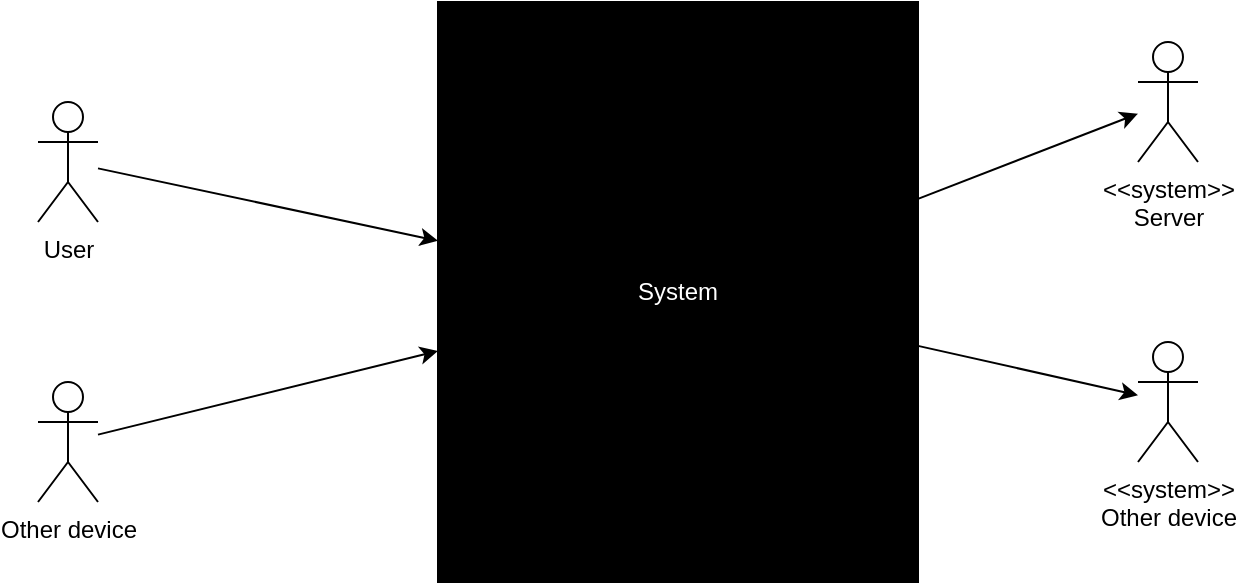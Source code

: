 <mxfile pages="6">
    <diagram id="AL1-h4hdgsFVayH6yon7" name="Context">
        <mxGraphModel dx="1118" dy="500" grid="1" gridSize="10" guides="1" tooltips="1" connect="1" arrows="1" fold="1" page="1" pageScale="1" pageWidth="827" pageHeight="1169" math="0" shadow="0">
            <root>
                <mxCell id="6J5pDW46mqxVxYY52g6P-0"/>
                <mxCell id="6J5pDW46mqxVxYY52g6P-1" parent="6J5pDW46mqxVxYY52g6P-0"/>
                <mxCell id="c7GYSwN-kZRENEB_QYca-8" style="edgeStyle=none;rounded=0;orthogonalLoop=1;jettySize=auto;html=1;" parent="6J5pDW46mqxVxYY52g6P-1" source="6J5pDW46mqxVxYY52g6P-2" target="c7GYSwN-kZRENEB_QYca-3" edge="1">
                    <mxGeometry relative="1" as="geometry">
                        <mxPoint x="570" y="284" as="targetPoint"/>
                    </mxGeometry>
                </mxCell>
                <mxCell id="c7GYSwN-kZRENEB_QYca-9" style="edgeStyle=none;rounded=0;orthogonalLoop=1;jettySize=auto;html=1;" parent="6J5pDW46mqxVxYY52g6P-1" source="6J5pDW46mqxVxYY52g6P-2" target="c7GYSwN-kZRENEB_QYca-4" edge="1">
                    <mxGeometry relative="1" as="geometry"/>
                </mxCell>
                <mxCell id="6J5pDW46mqxVxYY52g6P-2" value="System" style="rounded=0;whiteSpace=wrap;html=1;fillColor=#000000;fontColor=#FFFFFF;" parent="6J5pDW46mqxVxYY52g6P-1" vertex="1">
                    <mxGeometry x="280" y="240" width="240" height="290" as="geometry"/>
                </mxCell>
                <mxCell id="c7GYSwN-kZRENEB_QYca-2" style="rounded=0;orthogonalLoop=1;jettySize=auto;html=1;" parent="6J5pDW46mqxVxYY52g6P-1" source="c7GYSwN-kZRENEB_QYca-0" target="6J5pDW46mqxVxYY52g6P-2" edge="1">
                    <mxGeometry relative="1" as="geometry"/>
                </mxCell>
                <mxCell id="c7GYSwN-kZRENEB_QYca-0" value="User" style="shape=umlActor;verticalLabelPosition=bottom;verticalAlign=top;html=1;" parent="6J5pDW46mqxVxYY52g6P-1" vertex="1">
                    <mxGeometry x="80" y="290" width="30" height="60" as="geometry"/>
                </mxCell>
                <mxCell id="c7GYSwN-kZRENEB_QYca-3" value="&amp;lt;&amp;lt;system&amp;gt;&amp;gt;&lt;br&gt;Server" style="shape=umlActor;verticalLabelPosition=bottom;verticalAlign=top;html=1;" parent="6J5pDW46mqxVxYY52g6P-1" vertex="1">
                    <mxGeometry x="630" y="260" width="30" height="60" as="geometry"/>
                </mxCell>
                <mxCell id="c7GYSwN-kZRENEB_QYca-4" value="&amp;lt;&amp;lt;system&amp;gt;&amp;gt;&lt;br&gt;Other device" style="shape=umlActor;verticalLabelPosition=bottom;verticalAlign=top;html=1;" parent="6J5pDW46mqxVxYY52g6P-1" vertex="1">
                    <mxGeometry x="630" y="410" width="30" height="60" as="geometry"/>
                </mxCell>
                <mxCell id="1" style="rounded=0;orthogonalLoop=1;jettySize=auto;html=1;" parent="6J5pDW46mqxVxYY52g6P-1" source="0" target="6J5pDW46mqxVxYY52g6P-2" edge="1">
                    <mxGeometry relative="1" as="geometry"/>
                </mxCell>
                <mxCell id="0" value="Other device" style="shape=umlActor;verticalLabelPosition=bottom;verticalAlign=top;html=1;" parent="6J5pDW46mqxVxYY52g6P-1" vertex="1">
                    <mxGeometry x="80" y="430" width="30" height="60" as="geometry"/>
                </mxCell>
            </root>
        </mxGraphModel>
    </diagram>
    <diagram name="Packages" id="6YXZeDPopdq_xGOGrKjl">
        <mxGraphModel dx="1118" dy="500" grid="1" gridSize="10" guides="1" tooltips="1" connect="1" arrows="1" fold="1" page="1" pageScale="1" pageWidth="827" pageHeight="1169" math="0" shadow="0">
            <root>
                <mxCell id="E9opURsQbrk2UNjL43F2-0"/>
                <mxCell id="E9opURsQbrk2UNjL43F2-1" parent="E9opURsQbrk2UNjL43F2-0"/>
                <mxCell id="E9opURsQbrk2UNjL43F2-4" value="" style="rounded=0;whiteSpace=wrap;html=1;fillColor=#1ba1e2;strokeColor=#006EAF;fontColor=#ffffff;" parent="E9opURsQbrk2UNjL43F2-1" vertex="1">
                    <mxGeometry x="180" y="80" width="480" height="600" as="geometry"/>
                </mxCell>
                <mxCell id="ieh_KQmJ2IlaJlv2neAa-2" style="edgeStyle=none;rounded=0;orthogonalLoop=1;jettySize=auto;html=1;" parent="E9opURsQbrk2UNjL43F2-1" source="E9opURsQbrk2UNjL43F2-6" target="orLF9Xl-NUG6MuRQOzJv-10" edge="1">
                    <mxGeometry relative="1" as="geometry"/>
                </mxCell>
                <mxCell id="E9opURsQbrk2UNjL43F2-6" value="User" style="shape=umlActor;verticalLabelPosition=bottom;verticalAlign=top;html=1;" parent="E9opURsQbrk2UNjL43F2-1" vertex="1">
                    <mxGeometry x="80" y="220" width="30" height="60" as="geometry"/>
                </mxCell>
                <mxCell id="E9opURsQbrk2UNjL43F2-7" value="&amp;lt;&amp;lt;system&amp;gt;&amp;gt;&lt;br&gt;Server" style="shape=umlActor;verticalLabelPosition=bottom;verticalAlign=top;html=1;" parent="E9opURsQbrk2UNjL43F2-1" vertex="1">
                    <mxGeometry x="720" y="270" width="30" height="60" as="geometry"/>
                </mxCell>
                <mxCell id="E9opURsQbrk2UNjL43F2-8" value="&amp;lt;&amp;lt;system&amp;gt;&amp;gt;&lt;br&gt;Other device" style="shape=umlActor;verticalLabelPosition=bottom;verticalAlign=top;html=1;" parent="E9opURsQbrk2UNjL43F2-1" vertex="1">
                    <mxGeometry x="720" y="410" width="30" height="60" as="geometry"/>
                </mxCell>
                <mxCell id="orLF9Xl-NUG6MuRQOzJv-9" style="edgeStyle=none;rounded=0;orthogonalLoop=1;jettySize=auto;html=1;fontColor=#000000;" parent="E9opURsQbrk2UNjL43F2-1" source="orLF9Xl-NUG6MuRQOzJv-10" target="orLF9Xl-NUG6MuRQOzJv-8" edge="1">
                    <mxGeometry relative="1" as="geometry"/>
                </mxCell>
                <mxCell id="E9opURsQbrk2UNjL43F2-9" value="User" style="shape=folder;fontStyle=1;spacingTop=10;tabWidth=40;tabHeight=14;tabPosition=left;html=1;fillColor=#fff2cc;strokeColor=#d6b656;fontColor=#000000;" parent="E9opURsQbrk2UNjL43F2-1" vertex="1">
                    <mxGeometry x="414" y="90" width="160" height="100" as="geometry"/>
                </mxCell>
                <mxCell id="orLF9Xl-NUG6MuRQOzJv-3" style="edgeStyle=none;rounded=0;orthogonalLoop=1;jettySize=auto;html=1;" parent="E9opURsQbrk2UNjL43F2-1" source="orLF9Xl-NUG6MuRQOzJv-1" target="E9opURsQbrk2UNjL43F2-8" edge="1">
                    <mxGeometry relative="1" as="geometry"/>
                </mxCell>
                <mxCell id="orLF9Xl-NUG6MuRQOzJv-4" style="edgeStyle=none;rounded=0;orthogonalLoop=1;jettySize=auto;html=1;" parent="E9opURsQbrk2UNjL43F2-1" source="orLF9Xl-NUG6MuRQOzJv-1" target="E9opURsQbrk2UNjL43F2-7" edge="1">
                    <mxGeometry relative="1" as="geometry"/>
                </mxCell>
                <mxCell id="orLF9Xl-NUG6MuRQOzJv-1" value="Network" style="shape=folder;fontStyle=1;spacingTop=10;tabWidth=40;tabHeight=14;tabPosition=left;html=1;fillColor=#fff2cc;strokeColor=#d6b656;fontColor=#000000;" parent="E9opURsQbrk2UNjL43F2-1" vertex="1">
                    <mxGeometry x="470" y="550" width="160" height="100" as="geometry"/>
                </mxCell>
                <mxCell id="orLF9Xl-NUG6MuRQOzJv-8" value="Storage" style="shape=folder;fontStyle=1;spacingTop=10;tabWidth=40;tabHeight=14;tabPosition=left;html=1;fillColor=#fff2cc;strokeColor=#d6b656;fontColor=#000000;" parent="E9opURsQbrk2UNjL43F2-1" vertex="1">
                    <mxGeometry x="240" y="390" width="160" height="100" as="geometry"/>
                </mxCell>
                <mxCell id="orLF9Xl-NUG6MuRQOzJv-12" style="edgeStyle=none;rounded=0;orthogonalLoop=1;jettySize=auto;html=1;fontColor=#000000;" parent="E9opURsQbrk2UNjL43F2-1" source="orLF9Xl-NUG6MuRQOzJv-10" target="orLF9Xl-NUG6MuRQOzJv-1" edge="1">
                    <mxGeometry relative="1" as="geometry"/>
                </mxCell>
                <mxCell id="NFGGgiiDEFDhvAsDzNnc-0" style="edgeStyle=none;rounded=0;orthogonalLoop=1;jettySize=auto;html=1;" parent="E9opURsQbrk2UNjL43F2-1" source="orLF9Xl-NUG6MuRQOzJv-10" target="E9opURsQbrk2UNjL43F2-9" edge="1">
                    <mxGeometry relative="1" as="geometry"/>
                </mxCell>
                <mxCell id="orLF9Xl-NUG6MuRQOzJv-10" value="Softwares" style="shape=folder;fontStyle=1;spacingTop=10;tabWidth=40;tabHeight=14;tabPosition=left;html=1;fillColor=#fff2cc;strokeColor=#d6b656;fontColor=#000000;" parent="E9opURsQbrk2UNjL43F2-1" vertex="1">
                    <mxGeometry x="360" y="240" width="160" height="100" as="geometry"/>
                </mxCell>
                <mxCell id="ieh_KQmJ2IlaJlv2neAa-1" style="edgeStyle=none;rounded=0;orthogonalLoop=1;jettySize=auto;html=1;" parent="E9opURsQbrk2UNjL43F2-1" source="ieh_KQmJ2IlaJlv2neAa-0" target="orLF9Xl-NUG6MuRQOzJv-1" edge="1">
                    <mxGeometry relative="1" as="geometry"/>
                </mxCell>
                <mxCell id="ieh_KQmJ2IlaJlv2neAa-0" value="Other device" style="shape=umlActor;verticalLabelPosition=bottom;verticalAlign=top;html=1;" parent="E9opURsQbrk2UNjL43F2-1" vertex="1">
                    <mxGeometry x="80" y="470" width="30" height="60" as="geometry"/>
                </mxCell>
            </root>
        </mxGraphModel>
    </diagram>
    <diagram id="EUu4eYL3l1IfZTlGBHor" name="Modules">
        <mxGraphModel dx="291" dy="500" grid="1" gridSize="10" guides="1" tooltips="1" connect="1" arrows="1" fold="1" page="1" pageScale="1" pageWidth="827" pageHeight="1169" math="0" shadow="0">
            <root>
                <mxCell id="vqqRGKwYqVdH63qYSw4o-0"/>
                <mxCell id="vqqRGKwYqVdH63qYSw4o-1" parent="vqqRGKwYqVdH63qYSw4o-0"/>
                <mxCell id="CaV3YavCp_TetnaKaFxR-5" style="edgeStyle=none;rounded=0;orthogonalLoop=1;jettySize=auto;html=1;fontColor=#000000;" parent="vqqRGKwYqVdH63qYSw4o-1" source="CaV3YavCp_TetnaKaFxR-0" target="CaV3YavCp_TetnaKaFxR-1" edge="1">
                    <mxGeometry relative="1" as="geometry"/>
                </mxCell>
                <mxCell id="CaV3YavCp_TetnaKaFxR-6" style="edgeStyle=none;rounded=0;orthogonalLoop=1;jettySize=auto;html=1;fontColor=#000000;" parent="vqqRGKwYqVdH63qYSw4o-1" source="CaV3YavCp_TetnaKaFxR-0" target="CaV3YavCp_TetnaKaFxR-3" edge="1">
                    <mxGeometry relative="1" as="geometry"/>
                </mxCell>
                <mxCell id="CaV3YavCp_TetnaKaFxR-7" style="edgeStyle=none;rounded=0;orthogonalLoop=1;jettySize=auto;html=1;fontColor=#000000;" parent="vqqRGKwYqVdH63qYSw4o-1" source="CaV3YavCp_TetnaKaFxR-0" target="CaV3YavCp_TetnaKaFxR-4" edge="1">
                    <mxGeometry relative="1" as="geometry"/>
                </mxCell>
                <mxCell id="CaV3YavCp_TetnaKaFxR-8" style="edgeStyle=none;rounded=0;orthogonalLoop=1;jettySize=auto;html=1;fontColor=#000000;" parent="vqqRGKwYqVdH63qYSw4o-1" source="CaV3YavCp_TetnaKaFxR-0" target="CaV3YavCp_TetnaKaFxR-2" edge="1">
                    <mxGeometry relative="1" as="geometry"/>
                </mxCell>
                <mxCell id="CaV3YavCp_TetnaKaFxR-15" style="edgeStyle=none;rounded=0;orthogonalLoop=1;jettySize=auto;html=1;fontColor=#000000;" parent="vqqRGKwYqVdH63qYSw4o-1" source="CaV3YavCp_TetnaKaFxR-0" target="CaV3YavCp_TetnaKaFxR-14" edge="1">
                    <mxGeometry relative="1" as="geometry"/>
                </mxCell>
                <mxCell id="CaV3YavCp_TetnaKaFxR-17" style="edgeStyle=none;rounded=0;orthogonalLoop=1;jettySize=auto;html=1;fontColor=#000000;" parent="vqqRGKwYqVdH63qYSw4o-1" source="CaV3YavCp_TetnaKaFxR-0" target="CaV3YavCp_TetnaKaFxR-16" edge="1">
                    <mxGeometry relative="1" as="geometry"/>
                </mxCell>
                <mxCell id="sfyOlKykUa1-1yyvqm2z-1" style="edgeStyle=none;rounded=0;orthogonalLoop=1;jettySize=auto;html=1;fontColor=#000000;" parent="vqqRGKwYqVdH63qYSw4o-1" source="CaV3YavCp_TetnaKaFxR-0" target="sfyOlKykUa1-1yyvqm2z-0" edge="1">
                    <mxGeometry relative="1" as="geometry"/>
                </mxCell>
                <mxCell id="CaV3YavCp_TetnaKaFxR-0" value="Program Manager" style="ellipse;whiteSpace=wrap;html=1;shadow=0;fillColor=#f8cecc;strokeColor=#b85450;fontColor=#000000;" parent="vqqRGKwYqVdH63qYSw4o-1" vertex="1">
                    <mxGeometry x="1171" y="280" width="140" height="70" as="geometry"/>
                </mxCell>
                <mxCell id="CaV3YavCp_TetnaKaFxR-1" value="User Manager" style="ellipse;whiteSpace=wrap;html=1;shadow=0;fillColor=#fff2cc;strokeColor=#d6b656;fontColor=#000000;" parent="vqqRGKwYqVdH63qYSw4o-1" vertex="1">
                    <mxGeometry x="890" y="370" width="140" height="70" as="geometry"/>
                </mxCell>
                <mxCell id="CaV3YavCp_TetnaKaFxR-11" style="edgeStyle=none;rounded=0;orthogonalLoop=1;jettySize=auto;html=1;fontColor=#000000;" parent="vqqRGKwYqVdH63qYSw4o-1" source="CaV3YavCp_TetnaKaFxR-2" target="CaV3YavCp_TetnaKaFxR-9" edge="1">
                    <mxGeometry relative="1" as="geometry"/>
                </mxCell>
                <mxCell id="CaV3YavCp_TetnaKaFxR-2" value="Network Manager" style="ellipse;whiteSpace=wrap;html=1;shadow=0;fillColor=#fff2cc;strokeColor=#d6b656;fontColor=#000000;" parent="vqqRGKwYqVdH63qYSw4o-1" vertex="1">
                    <mxGeometry x="1410" y="440" width="140" height="70" as="geometry"/>
                </mxCell>
                <mxCell id="CaV3YavCp_TetnaKaFxR-10" style="edgeStyle=none;rounded=0;orthogonalLoop=1;jettySize=auto;html=1;fontColor=#000000;" parent="vqqRGKwYqVdH63qYSw4o-1" source="CaV3YavCp_TetnaKaFxR-3" target="CaV3YavCp_TetnaKaFxR-9" edge="1">
                    <mxGeometry relative="1" as="geometry"/>
                </mxCell>
                <mxCell id="CaV3YavCp_TetnaKaFxR-13" style="edgeStyle=none;rounded=0;orthogonalLoop=1;jettySize=auto;html=1;fontColor=#000000;" parent="vqqRGKwYqVdH63qYSw4o-1" source="CaV3YavCp_TetnaKaFxR-3" target="CaV3YavCp_TetnaKaFxR-12" edge="1">
                    <mxGeometry relative="1" as="geometry"/>
                </mxCell>
                <mxCell id="CaV3YavCp_TetnaKaFxR-3" value="Controller" style="ellipse;whiteSpace=wrap;html=1;shadow=0;fillColor=#fff2cc;strokeColor=#d6b656;fontColor=#000000;" parent="vqqRGKwYqVdH63qYSw4o-1" vertex="1">
                    <mxGeometry x="1140" y="430" width="140" height="70" as="geometry"/>
                </mxCell>
                <mxCell id="CaV3YavCp_TetnaKaFxR-4" value="Data Manager" style="ellipse;whiteSpace=wrap;html=1;shadow=0;fillColor=#fff2cc;strokeColor=#d6b656;fontColor=#000000;" parent="vqqRGKwYqVdH63qYSw4o-1" vertex="1">
                    <mxGeometry x="1470" y="300" width="140" height="70" as="geometry"/>
                </mxCell>
                <mxCell id="CaV3YavCp_TetnaKaFxR-9" value="Drivers" style="ellipse;whiteSpace=wrap;html=1;shadow=0;fillColor=#d5e8d4;strokeColor=#82b366;fontColor=#000000;" parent="vqqRGKwYqVdH63qYSw4o-1" vertex="1">
                    <mxGeometry x="1280" y="530" width="140" height="70" as="geometry"/>
                </mxCell>
                <mxCell id="CaV3YavCp_TetnaKaFxR-12" value="GUI" style="ellipse;whiteSpace=wrap;html=1;shadow=0;fillColor=#d5e8d4;strokeColor=#82b366;fontColor=#000000;" parent="vqqRGKwYqVdH63qYSw4o-1" vertex="1">
                    <mxGeometry x="1070" y="584.5" width="140" height="70" as="geometry"/>
                </mxCell>
                <mxCell id="sfyOlKykUa1-1yyvqm2z-3" style="edgeStyle=none;rounded=0;orthogonalLoop=1;jettySize=auto;html=1;fontColor=#000000;" parent="vqqRGKwYqVdH63qYSw4o-1" source="CaV3YavCp_TetnaKaFxR-14" target="sfyOlKykUa1-1yyvqm2z-2" edge="1">
                    <mxGeometry relative="1" as="geometry"/>
                </mxCell>
                <mxCell id="CaV3YavCp_TetnaKaFxR-14" value="Linux" style="ellipse;whiteSpace=wrap;html=1;shadow=0;fillColor=#d5e8d4;strokeColor=#82b366;fontColor=#000000;" parent="vqqRGKwYqVdH63qYSw4o-1" vertex="1">
                    <mxGeometry x="1010" y="170" width="140" height="70" as="geometry"/>
                </mxCell>
                <mxCell id="CaV3YavCp_TetnaKaFxR-16" value="Web" style="ellipse;whiteSpace=wrap;html=1;shadow=0;fillColor=#d5e8d4;strokeColor=#82b366;fontColor=#000000;" parent="vqqRGKwYqVdH63qYSw4o-1" vertex="1">
                    <mxGeometry x="1190" y="140" width="140" height="70" as="geometry"/>
                </mxCell>
                <mxCell id="sfyOlKykUa1-1yyvqm2z-0" value="Android" style="ellipse;whiteSpace=wrap;html=1;shadow=0;fillColor=#d5e8d4;strokeColor=#82b366;fontColor=#000000;" parent="vqqRGKwYqVdH63qYSw4o-1" vertex="1">
                    <mxGeometry x="1360" y="170" width="140" height="70" as="geometry"/>
                </mxCell>
                <mxCell id="sfyOlKykUa1-1yyvqm2z-2" value="Wine" style="ellipse;whiteSpace=wrap;html=1;shadow=0;fillColor=#d5e8d4;strokeColor=#82b366;fontColor=#000000;" parent="vqqRGKwYqVdH63qYSw4o-1" vertex="1">
                    <mxGeometry x="970" y="40" width="140" height="70" as="geometry"/>
                </mxCell>
            </root>
        </mxGraphModel>
    </diagram>
    <diagram id="WF8cTKXz_o5KtCRZTKww" name="DataManager">
        <mxGraphModel dx="291" dy="500" grid="1" gridSize="10" guides="1" tooltips="1" connect="1" arrows="1" fold="1" page="1" pageScale="1" pageWidth="827" pageHeight="1169" math="0" shadow="0">
            <root>
                <mxCell id="Pk3Y0sDnsGEQqYOogz7k-0"/>
                <mxCell id="Pk3Y0sDnsGEQqYOogz7k-1" parent="Pk3Y0sDnsGEQqYOogz7k-0"/>
                <mxCell id="-yMDUEkYc6U7FfnnZ4ZD-0" value="DataManager" style="ellipse;whiteSpace=wrap;html=1;shadow=0;fillColor=#f8cecc;strokeColor=#b85450;fontColor=#000000;" parent="Pk3Y0sDnsGEQqYOogz7k-1" vertex="1">
                    <mxGeometry x="1171" y="40" width="140" height="70" as="geometry"/>
                </mxCell>
                <mxCell id="-yMDUEkYc6U7FfnnZ4ZD-2" style="rounded=0;orthogonalLoop=1;jettySize=auto;html=1;fontColor=#000000;" parent="Pk3Y0sDnsGEQqYOogz7k-1" source="-yMDUEkYc6U7FfnnZ4ZD-0" target="-yMDUEkYc6U7FfnnZ4ZD-12" edge="1">
                    <mxGeometry relative="1" as="geometry"/>
                </mxCell>
                <mxCell id="-yMDUEkYc6U7FfnnZ4ZD-3" value="Other Software" style="ellipse;whiteSpace=wrap;html=1;shadow=0;fillColor=#fff2cc;strokeColor=#d6b656;fontColor=#000000;" parent="Pk3Y0sDnsGEQqYOogz7k-1" vertex="1">
                    <mxGeometry x="1420" y="370" width="140" height="70" as="geometry"/>
                </mxCell>
                <mxCell id="-yMDUEkYc6U7FfnnZ4ZD-8" style="edgeStyle=none;rounded=0;html=1;startArrow=none;startFill=0;jettySize=auto;orthogonalLoop=1;fontColor=#000000;" parent="Pk3Y0sDnsGEQqYOogz7k-1" source="-yMDUEkYc6U7FfnnZ4ZD-0" target="-yMDUEkYc6U7FfnnZ4ZD-3" edge="1">
                    <mxGeometry relative="1" as="geometry">
                        <mxPoint x="1402.165" y="358.362" as="sourcePoint"/>
                    </mxGeometry>
                </mxCell>
                <mxCell id="-yMDUEkYc6U7FfnnZ4ZD-9" style="edgeStyle=none;rounded=0;html=1;startArrow=none;startFill=0;jettySize=auto;orthogonalLoop=1;fontColor=#000000;" parent="Pk3Y0sDnsGEQqYOogz7k-1" source="-yMDUEkYc6U7FfnnZ4ZD-0" target="-yMDUEkYc6U7FfnnZ4ZD-17" edge="1">
                    <mxGeometry relative="1" as="geometry"/>
                </mxCell>
                <mxCell id="-yMDUEkYc6U7FfnnZ4ZD-10" value="ODP" style="ellipse;whiteSpace=wrap;html=1;shadow=0;fillColor=#fff2cc;strokeColor=#d6b656;fontColor=#000000;" parent="Pk3Y0sDnsGEQqYOogz7k-1" vertex="1">
                    <mxGeometry x="890" y="290" width="140" height="70" as="geometry"/>
                </mxCell>
                <mxCell id="-yMDUEkYc6U7FfnnZ4ZD-12" value="HTML" style="ellipse;whiteSpace=wrap;html=1;shadow=0;fillColor=#fff2cc;strokeColor=#d6b656;fontColor=#000000;" parent="Pk3Y0sDnsGEQqYOogz7k-1" vertex="1">
                    <mxGeometry x="1000" y="390" width="140" height="70" as="geometry"/>
                </mxCell>
                <mxCell id="-yMDUEkYc6U7FfnnZ4ZD-13" style="edgeStyle=none;rounded=0;html=1;startArrow=none;startFill=0;jettySize=auto;orthogonalLoop=1;fontColor=#000000;" parent="Pk3Y0sDnsGEQqYOogz7k-1" source="-yMDUEkYc6U7FfnnZ4ZD-0" target="-yMDUEkYc6U7FfnnZ4ZD-10" edge="1">
                    <mxGeometry relative="1" as="geometry">
                        <mxPoint x="1226.0" y="459.073" as="sourcePoint"/>
                    </mxGeometry>
                </mxCell>
                <mxCell id="-yMDUEkYc6U7FfnnZ4ZD-17" value="Stored in Cache" style="ellipse;whiteSpace=wrap;html=1;shadow=0;fillColor=#d5e8d4;strokeColor=#82b366;fontColor=#000000;" parent="Pk3Y0sDnsGEQqYOogz7k-1" vertex="1">
                    <mxGeometry x="910" y="70" width="140" height="70" as="geometry"/>
                </mxCell>
                <mxCell id="-yMDUEkYc6U7FfnnZ4ZD-19" value="Encryption / Decryption" style="ellipse;whiteSpace=wrap;html=1;shadow=0;fillColor=#d5e8d4;strokeColor=#82b366;fontColor=#000000;" parent="Pk3Y0sDnsGEQqYOogz7k-1" vertex="1">
                    <mxGeometry x="1460" y="100" width="140" height="70" as="geometry"/>
                </mxCell>
                <mxCell id="-yMDUEkYc6U7FfnnZ4ZD-20" style="edgeStyle=none;rounded=0;html=1;startArrow=none;startFill=0;jettySize=auto;orthogonalLoop=1;fontColor=#000000;" parent="Pk3Y0sDnsGEQqYOogz7k-1" source="-yMDUEkYc6U7FfnnZ4ZD-0" target="-yMDUEkYc6U7FfnnZ4ZD-19" edge="1">
                    <mxGeometry relative="1" as="geometry"/>
                </mxCell>
                <mxCell id="-yMDUEkYc6U7FfnnZ4ZD-21" value="FTP" style="ellipse;whiteSpace=wrap;html=1;shadow=0;fillColor=#fff2cc;strokeColor=#d6b656;fontColor=#000000;" parent="Pk3Y0sDnsGEQqYOogz7k-1" vertex="1">
                    <mxGeometry x="1230" y="400" width="140" height="70" as="geometry"/>
                </mxCell>
                <mxCell id="-yMDUEkYc6U7FfnnZ4ZD-22" style="rounded=0;html=1;startArrow=none;startFill=0;jettySize=auto;orthogonalLoop=1;fontColor=#000000;" parent="Pk3Y0sDnsGEQqYOogz7k-1" source="-yMDUEkYc6U7FfnnZ4ZD-0" target="-yMDUEkYc6U7FfnnZ4ZD-21" edge="1">
                    <mxGeometry relative="1" as="geometry"/>
                </mxCell>
            </root>
        </mxGraphModel>
    </diagram>
    <diagram id="49TnV0c6ifiZeNyL8bGE" name="AppManager">
        <mxGraphModel dx="1118" dy="500" grid="1" gridSize="10" guides="1" tooltips="1" connect="1" arrows="1" fold="1" page="1" pageScale="1" pageWidth="827" pageHeight="1169" math="0" shadow="0">
            <root>
                <mxCell id="rX05nqekZC7pyH_LNASz-0"/>
                <mxCell id="rX05nqekZC7pyH_LNASz-1" parent="rX05nqekZC7pyH_LNASz-0"/>
                <mxCell id="_uSwUZgyzYdsKtZDyFy9-1" style="edgeStyle=none;rounded=0;orthogonalLoop=1;jettySize=auto;html=1;fontColor=#000000;" parent="rX05nqekZC7pyH_LNASz-1" source="a-PLmxCelXJSYvkqQ847-0" target="_uSwUZgyzYdsKtZDyFy9-0" edge="1">
                    <mxGeometry relative="1" as="geometry"/>
                </mxCell>
                <mxCell id="a-PLmxCelXJSYvkqQ847-0" value="AppManager" style="ellipse;whiteSpace=wrap;html=1;shadow=0;fillColor=#f8cecc;strokeColor=#b85450;fontColor=#000000;" parent="rX05nqekZC7pyH_LNASz-1" vertex="1">
                    <mxGeometry x="730" y="493.5" width="140" height="70" as="geometry"/>
                </mxCell>
                <mxCell id="a-PLmxCelXJSYvkqQ847-1" value="Data" style="ellipse;whiteSpace=wrap;html=1;fillColor=#dae8fc;strokeColor=#6c8ebf;fontColor=#000000;" parent="rX05nqekZC7pyH_LNASz-1" vertex="1">
                    <mxGeometry x="1050" y="395" width="170" height="70" as="geometry"/>
                </mxCell>
                <mxCell id="a-PLmxCelXJSYvkqQ847-2" value="Permissions&lt;br&gt;" style="ellipse;whiteSpace=wrap;html=1;fillColor=#dae8fc;strokeColor=#6c8ebf;fontColor=#000000;" parent="rX05nqekZC7pyH_LNASz-1" vertex="1">
                    <mxGeometry x="560" y="395" width="170" height="70" as="geometry"/>
                </mxCell>
                <mxCell id="a-PLmxCelXJSYvkqQ847-3" style="edgeStyle=none;rounded=0;html=1;startArrow=none;startFill=0;jettySize=auto;orthogonalLoop=1;strokeColor=#000000;fontColor=#000000;" parent="rX05nqekZC7pyH_LNASz-1" source="a-PLmxCelXJSYvkqQ847-0" target="a-PLmxCelXJSYvkqQ847-2" edge="1">
                    <mxGeometry relative="1" as="geometry"/>
                </mxCell>
                <mxCell id="a-PLmxCelXJSYvkqQ847-4" style="rounded=0;orthogonalLoop=1;jettySize=auto;html=1;fontColor=#000000;" parent="rX05nqekZC7pyH_LNASz-1" source="a-PLmxCelXJSYvkqQ847-5" target="a-PLmxCelXJSYvkqQ847-20" edge="1">
                    <mxGeometry relative="1" as="geometry"/>
                </mxCell>
                <mxCell id="ww1bza0KaRBGcjdTDMza-1" style="rounded=0;orthogonalLoop=1;jettySize=auto;html=1;fontColor=#000000;" parent="rX05nqekZC7pyH_LNASz-1" source="a-PLmxCelXJSYvkqQ847-5" target="ww1bza0KaRBGcjdTDMza-0" edge="1">
                    <mxGeometry relative="1" as="geometry"/>
                </mxCell>
                <mxCell id="a-PLmxCelXJSYvkqQ847-5" value="APIs" style="ellipse;whiteSpace=wrap;html=1;fillColor=#d5e8d4;strokeColor=#82b366;fontColor=#000000;" parent="rX05nqekZC7pyH_LNASz-1" vertex="1">
                    <mxGeometry x="920" y="500" width="170" height="70" as="geometry"/>
                </mxCell>
                <mxCell id="a-PLmxCelXJSYvkqQ847-6" style="edgeStyle=none;rounded=0;html=1;startArrow=none;startFill=0;jettySize=auto;orthogonalLoop=1;fontColor=#000000;" parent="rX05nqekZC7pyH_LNASz-1" source="a-PLmxCelXJSYvkqQ847-0" target="a-PLmxCelXJSYvkqQ847-5" edge="1">
                    <mxGeometry relative="1" as="geometry"/>
                </mxCell>
                <mxCell id="a-PLmxCelXJSYvkqQ847-7" style="edgeStyle=none;rounded=0;html=1;startArrow=none;startFill=0;jettySize=auto;orthogonalLoop=1;fontColor=#000000;" parent="rX05nqekZC7pyH_LNASz-1" source="a-PLmxCelXJSYvkqQ847-5" target="a-PLmxCelXJSYvkqQ847-1" edge="1">
                    <mxGeometry relative="1" as="geometry"/>
                </mxCell>
                <mxCell id="a-PLmxCelXJSYvkqQ847-8" value="GUI" style="ellipse;whiteSpace=wrap;html=1;fillColor=#dae8fc;strokeColor=#6c8ebf;fontColor=#000000;" parent="rX05nqekZC7pyH_LNASz-1" vertex="1">
                    <mxGeometry x="1170" y="493.5" width="170" height="70" as="geometry"/>
                </mxCell>
                <mxCell id="a-PLmxCelXJSYvkqQ847-9" style="edgeStyle=none;rounded=0;html=1;startArrow=none;startFill=0;jettySize=auto;orthogonalLoop=1;fontColor=#000000;" parent="rX05nqekZC7pyH_LNASz-1" source="a-PLmxCelXJSYvkqQ847-5" target="a-PLmxCelXJSYvkqQ847-8" edge="1">
                    <mxGeometry relative="1" as="geometry"/>
                </mxCell>
                <mxCell id="a-PLmxCelXJSYvkqQ847-10" value="Security Program" style="ellipse;whiteSpace=wrap;html=1;fillColor=#fff2cc;strokeColor=#d6b656;fontColor=#000000;" parent="rX05nqekZC7pyH_LNASz-1" vertex="1">
                    <mxGeometry x="510" y="260" width="170" height="70" as="geometry"/>
                </mxCell>
                <mxCell id="a-PLmxCelXJSYvkqQ847-11" style="edgeStyle=none;rounded=0;html=1;entryX=0.5;entryY=1;startArrow=none;startFill=0;jettySize=auto;orthogonalLoop=1;fontColor=#000000;" parent="rX05nqekZC7pyH_LNASz-1" source="a-PLmxCelXJSYvkqQ847-2" target="a-PLmxCelXJSYvkqQ847-10" edge="1">
                    <mxGeometry relative="1" as="geometry"/>
                </mxCell>
                <mxCell id="a-PLmxCelXJSYvkqQ847-12" value="Manual authorization&lt;br&gt;" style="ellipse;whiteSpace=wrap;html=1;fillColor=#fff2cc;strokeColor=#d6b656;fontColor=#000000;" parent="rX05nqekZC7pyH_LNASz-1" vertex="1">
                    <mxGeometry x="350" y="360" width="170" height="70" as="geometry"/>
                </mxCell>
                <mxCell id="a-PLmxCelXJSYvkqQ847-13" style="edgeStyle=none;rounded=0;html=1;startArrow=none;startFill=0;jettySize=auto;orthogonalLoop=1;fontColor=#000000;" parent="rX05nqekZC7pyH_LNASz-1" source="a-PLmxCelXJSYvkqQ847-2" target="a-PLmxCelXJSYvkqQ847-12" edge="1">
                    <mxGeometry relative="1" as="geometry">
                        <mxPoint x="490" y="375" as="targetPoint"/>
                    </mxGeometry>
                </mxCell>
                <mxCell id="M_4PsnaeYrnJNj6k9m1H-3" style="edgeStyle=none;rounded=0;orthogonalLoop=1;jettySize=auto;html=1;" parent="rX05nqekZC7pyH_LNASz-1" source="a-PLmxCelXJSYvkqQ847-14" target="M_4PsnaeYrnJNj6k9m1H-2" edge="1">
                    <mxGeometry relative="1" as="geometry"/>
                </mxCell>
                <mxCell id="M_4PsnaeYrnJNj6k9m1H-5" style="edgeStyle=none;rounded=0;orthogonalLoop=1;jettySize=auto;html=1;" parent="rX05nqekZC7pyH_LNASz-1" source="a-PLmxCelXJSYvkqQ847-14" target="M_4PsnaeYrnJNj6k9m1H-4" edge="1">
                    <mxGeometry relative="1" as="geometry"/>
                </mxCell>
                <mxCell id="a-PLmxCelXJSYvkqQ847-14" value="Program types" style="ellipse;whiteSpace=wrap;html=1;fillColor=#dae8fc;strokeColor=#6c8ebf;fontColor=#000000;" parent="rX05nqekZC7pyH_LNASz-1" vertex="1">
                    <mxGeometry x="520" y="530" width="170" height="70" as="geometry"/>
                </mxCell>
                <mxCell id="a-PLmxCelXJSYvkqQ847-15" style="rounded=0;html=1;startArrow=none;startFill=0;jettySize=auto;orthogonalLoop=1;strokeColor=#000000;fontColor=#000000;" parent="rX05nqekZC7pyH_LNASz-1" source="a-PLmxCelXJSYvkqQ847-0" target="a-PLmxCelXJSYvkqQ847-14" edge="1">
                    <mxGeometry relative="1" as="geometry"/>
                </mxCell>
                <mxCell id="B5IrCnFHRbCQaCrZ68_w-3" style="edgeStyle=none;rounded=0;orthogonalLoop=1;jettySize=auto;html=1;fontColor=#000000;" parent="rX05nqekZC7pyH_LNASz-1" source="a-PLmxCelXJSYvkqQ847-16" target="B5IrCnFHRbCQaCrZ68_w-2" edge="1">
                    <mxGeometry relative="1" as="geometry"/>
                </mxCell>
                <mxCell id="B5IrCnFHRbCQaCrZ68_w-5" style="edgeStyle=none;rounded=0;orthogonalLoop=1;jettySize=auto;html=1;fontColor=#000000;" parent="rX05nqekZC7pyH_LNASz-1" source="a-PLmxCelXJSYvkqQ847-16" target="B5IrCnFHRbCQaCrZ68_w-4" edge="1">
                    <mxGeometry relative="1" as="geometry"/>
                </mxCell>
                <mxCell id="a-PLmxCelXJSYvkqQ847-16" value="Delivre Program" style="ellipse;whiteSpace=wrap;html=1;fillColor=#fff2cc;strokeColor=#d6b656;fontColor=#000000;" parent="rX05nqekZC7pyH_LNASz-1" vertex="1">
                    <mxGeometry x="590" y="680" width="170" height="70" as="geometry"/>
                </mxCell>
                <mxCell id="a-PLmxCelXJSYvkqQ847-17" style="edgeStyle=none;rounded=0;html=1;startArrow=none;startFill=0;jettySize=auto;orthogonalLoop=1;fontColor=#000000;" parent="rX05nqekZC7pyH_LNASz-1" source="a-PLmxCelXJSYvkqQ847-14" target="a-PLmxCelXJSYvkqQ847-28" edge="1">
                    <mxGeometry relative="1" as="geometry">
                        <mxPoint x="467.599" y="607.26" as="targetPoint"/>
                    </mxGeometry>
                </mxCell>
                <mxCell id="a-PLmxCelXJSYvkqQ847-18" style="edgeStyle=none;rounded=0;html=1;startArrow=none;startFill=0;jettySize=auto;orthogonalLoop=1;fontColor=#000000;" parent="rX05nqekZC7pyH_LNASz-1" source="a-PLmxCelXJSYvkqQ847-14" target="a-PLmxCelXJSYvkqQ847-16" edge="1">
                    <mxGeometry relative="1" as="geometry">
                        <mxPoint x="875" y="860" as="targetPoint"/>
                    </mxGeometry>
                </mxCell>
                <mxCell id="a-PLmxCelXJSYvkqQ847-19" style="edgeStyle=none;rounded=0;orthogonalLoop=1;jettySize=auto;html=1;fontColor=#000000;" parent="rX05nqekZC7pyH_LNASz-1" source="a-PLmxCelXJSYvkqQ847-20" target="a-PLmxCelXJSYvkqQ847-27" edge="1">
                    <mxGeometry relative="1" as="geometry"/>
                </mxCell>
                <mxCell id="a-PLmxCelXJSYvkqQ847-20" value="Request" style="ellipse;whiteSpace=wrap;html=1;fillColor=#dae8fc;strokeColor=#6c8ebf;fontColor=#000000;" parent="rX05nqekZC7pyH_LNASz-1" vertex="1">
                    <mxGeometry x="990" y="620" width="170" height="70" as="geometry"/>
                </mxCell>
                <mxCell id="a-PLmxCelXJSYvkqQ847-23" value="Auto finder&lt;br&gt;" style="ellipse;whiteSpace=wrap;html=1;fillColor=#fff2cc;strokeColor=#d6b656;fontColor=#000000;" parent="rX05nqekZC7pyH_LNASz-1" vertex="1">
                    <mxGeometry x="1210" y="610" width="170" height="70" as="geometry"/>
                </mxCell>
                <mxCell id="a-PLmxCelXJSYvkqQ847-24" style="edgeStyle=none;rounded=0;html=1;startArrow=none;startFill=0;jettySize=auto;orthogonalLoop=1;fontColor=#000000;" parent="rX05nqekZC7pyH_LNASz-1" source="a-PLmxCelXJSYvkqQ847-20" target="a-PLmxCelXJSYvkqQ847-23" edge="1">
                    <mxGeometry relative="1" as="geometry">
                        <mxPoint x="470" y="595" as="targetPoint"/>
                    </mxGeometry>
                </mxCell>
                <mxCell id="a-PLmxCelXJSYvkqQ847-25" value="Request to a program" style="ellipse;whiteSpace=wrap;html=1;fillColor=#fff2cc;strokeColor=#d6b656;fontColor=#000000;" parent="rX05nqekZC7pyH_LNASz-1" vertex="1">
                    <mxGeometry x="990" y="760" width="170" height="70" as="geometry"/>
                </mxCell>
                <mxCell id="a-PLmxCelXJSYvkqQ847-26" style="edgeStyle=none;rounded=0;html=1;startArrow=none;startFill=0;jettySize=auto;orthogonalLoop=1;fontColor=#000000;" parent="rX05nqekZC7pyH_LNASz-1" source="a-PLmxCelXJSYvkqQ847-20" target="a-PLmxCelXJSYvkqQ847-25" edge="1">
                    <mxGeometry relative="1" as="geometry">
                        <mxPoint x="505.104" y="725.251" as="targetPoint"/>
                    </mxGeometry>
                </mxCell>
                <mxCell id="a-PLmxCelXJSYvkqQ847-27" value="Request to a server" style="ellipse;whiteSpace=wrap;html=1;fillColor=#fff2cc;strokeColor=#d6b656;fontColor=#000000;" parent="rX05nqekZC7pyH_LNASz-1" vertex="1">
                    <mxGeometry x="1180" y="710" width="170" height="70" as="geometry"/>
                </mxCell>
                <mxCell id="M_4PsnaeYrnJNj6k9m1H-1" style="edgeStyle=none;rounded=0;orthogonalLoop=1;jettySize=auto;html=1;" parent="rX05nqekZC7pyH_LNASz-1" source="a-PLmxCelXJSYvkqQ847-28" target="M_4PsnaeYrnJNj6k9m1H-0" edge="1">
                    <mxGeometry relative="1" as="geometry"/>
                </mxCell>
                <mxCell id="a-PLmxCelXJSYvkqQ847-28" value="Linux" style="ellipse;whiteSpace=wrap;html=1;fillColor=#fff2cc;strokeColor=#d6b656;fontColor=#000000;" parent="rX05nqekZC7pyH_LNASz-1" vertex="1">
                    <mxGeometry x="390" y="690" width="170" height="70" as="geometry"/>
                </mxCell>
                <mxCell id="B5IrCnFHRbCQaCrZ68_w-2" value="Compiled" style="ellipse;whiteSpace=wrap;html=1;fillColor=#fff2cc;strokeColor=#d6b656;fontColor=#000000;" parent="rX05nqekZC7pyH_LNASz-1" vertex="1">
                    <mxGeometry x="470" y="850" width="170" height="70" as="geometry"/>
                </mxCell>
                <mxCell id="B5IrCnFHRbCQaCrZ68_w-4" value="Source" style="ellipse;whiteSpace=wrap;html=1;fillColor=#fff2cc;strokeColor=#d6b656;fontColor=#000000;" parent="rX05nqekZC7pyH_LNASz-1" vertex="1">
                    <mxGeometry x="657" y="850" width="170" height="70" as="geometry"/>
                </mxCell>
                <mxCell id="ww1bza0KaRBGcjdTDMza-0" value="Event" style="ellipse;whiteSpace=wrap;html=1;fillColor=#dae8fc;strokeColor=#6c8ebf;fontColor=#000000;" parent="rX05nqekZC7pyH_LNASz-1" vertex="1">
                    <mxGeometry x="840" y="390" width="170" height="70" as="geometry"/>
                </mxCell>
                <mxCell id="_uSwUZgyzYdsKtZDyFy9-0" value="Response" style="ellipse;whiteSpace=wrap;html=1;fillColor=#dae8fc;strokeColor=#6c8ebf;fontColor=#000000;" parent="rX05nqekZC7pyH_LNASz-1" vertex="1">
                    <mxGeometry x="780" y="620" width="170" height="70" as="geometry"/>
                </mxCell>
                <mxCell id="M_4PsnaeYrnJNj6k9m1H-0" value="Wine" style="ellipse;whiteSpace=wrap;html=1;fillColor=#fff2cc;strokeColor=#d6b656;fontColor=#000000;" parent="rX05nqekZC7pyH_LNASz-1" vertex="1">
                    <mxGeometry x="280" y="820" width="170" height="70" as="geometry"/>
                </mxCell>
                <mxCell id="M_4PsnaeYrnJNj6k9m1H-2" value="Android" style="ellipse;whiteSpace=wrap;html=1;fillColor=#fff2cc;strokeColor=#d6b656;fontColor=#000000;" parent="rX05nqekZC7pyH_LNASz-1" vertex="1">
                    <mxGeometry x="300" y="600" width="170" height="70" as="geometry"/>
                </mxCell>
                <mxCell id="M_4PsnaeYrnJNj6k9m1H-4" value="Web" style="ellipse;whiteSpace=wrap;html=1;fillColor=#fff2cc;strokeColor=#d6b656;fontColor=#000000;" parent="rX05nqekZC7pyH_LNASz-1" vertex="1">
                    <mxGeometry x="280" y="493.5" width="170" height="70" as="geometry"/>
                </mxCell>
            </root>
        </mxGraphModel>
    </diagram>
    <diagram id="veBEU8i3NO6MpNnZHCR-" name="EncryptionModule">
        <mxGraphModel dx="1118" dy="500" grid="1" gridSize="10" guides="1" tooltips="1" connect="1" arrows="1" fold="1" page="1" pageScale="1" pageWidth="827" pageHeight="1169" math="0" shadow="0">
            <root>
                <mxCell id="DFyGhb6JVYN7RhWKaapj-0"/>
                <mxCell id="DFyGhb6JVYN7RhWKaapj-1" parent="DFyGhb6JVYN7RhWKaapj-0"/>
                <mxCell id="M4--a1Le92PXE-c29II8-0" style="edgeStyle=none;rounded=0;orthogonalLoop=1;jettySize=auto;html=1;fontColor=#000000;" parent="DFyGhb6JVYN7RhWKaapj-1" source="DFyGhb6JVYN7RhWKaapj-2" target="DFyGhb6JVYN7RhWKaapj-13" edge="1">
                    <mxGeometry relative="1" as="geometry"/>
                </mxCell>
                <mxCell id="DFyGhb6JVYN7RhWKaapj-2" value="KeysBox" style="ellipse;whiteSpace=wrap;html=1;shadow=0;fillColor=#f8cecc;strokeColor=#b85450;fontColor=#000000;" parent="DFyGhb6JVYN7RhWKaapj-1" vertex="1">
                    <mxGeometry x="510" y="260" width="140" height="70" as="geometry"/>
                </mxCell>
                <mxCell id="BXCcWnmFFv5htV1o1z1x-0" style="rounded=0;orthogonalLoop=1;jettySize=auto;html=1;fontColor=#000000;" parent="DFyGhb6JVYN7RhWKaapj-1" source="DFyGhb6JVYN7RhWKaapj-5" target="DFyGhb6JVYN7RhWKaapj-2" edge="1">
                    <mxGeometry relative="1" as="geometry"/>
                </mxCell>
                <mxCell id="DFyGhb6JVYN7RhWKaapj-5" value="Encrypted by user's password" style="ellipse;whiteSpace=wrap;html=1;shadow=0;fillColor=#d5e8d4;strokeColor=#82b366;fontColor=#000000;" parent="DFyGhb6JVYN7RhWKaapj-1" vertex="1">
                    <mxGeometry x="570" y="80" width="140" height="70" as="geometry"/>
                </mxCell>
                <mxCell id="DFyGhb6JVYN7RhWKaapj-7" value="Symmetrical keys" style="ellipse;whiteSpace=wrap;html=1;shadow=0;fillColor=#dae8fc;strokeColor=#6c8ebf;fontColor=#000000;" parent="DFyGhb6JVYN7RhWKaapj-1" vertex="1">
                    <mxGeometry x="650" y="520" width="140" height="70" as="geometry"/>
                </mxCell>
                <mxCell id="DFyGhb6JVYN7RhWKaapj-8" value="Asymmetric keys with public to encryption" style="ellipse;whiteSpace=wrap;html=1;shadow=0;fillColor=#dae8fc;strokeColor=#6c8ebf;fontColor=#000000;" parent="DFyGhb6JVYN7RhWKaapj-1" vertex="1">
                    <mxGeometry x="340" y="510" width="140" height="70" as="geometry"/>
                </mxCell>
                <mxCell id="DFyGhb6JVYN7RhWKaapj-9" value="Asymmetric keys with public to decryption" style="ellipse;whiteSpace=wrap;html=1;shadow=0;fillColor=#dae8fc;strokeColor=#6c8ebf;fontColor=#000000;" parent="DFyGhb6JVYN7RhWKaapj-1" vertex="1">
                    <mxGeometry x="490" y="520" width="140" height="70" as="geometry"/>
                </mxCell>
                <mxCell id="DFyGhb6JVYN7RhWKaapj-10" style="edgeStyle=none;rounded=0;html=1;startArrow=none;startFill=0;jettySize=auto;orthogonalLoop=1;fontColor=#000000;" parent="DFyGhb6JVYN7RhWKaapj-1" source="DFyGhb6JVYN7RhWKaapj-2" target="DFyGhb6JVYN7RhWKaapj-7" edge="1">
                    <mxGeometry relative="1" as="geometry"/>
                </mxCell>
                <mxCell id="DFyGhb6JVYN7RhWKaapj-11" style="edgeStyle=none;rounded=0;html=1;startArrow=none;startFill=0;jettySize=auto;orthogonalLoop=1;fontColor=#000000;" parent="DFyGhb6JVYN7RhWKaapj-1" source="DFyGhb6JVYN7RhWKaapj-2" target="DFyGhb6JVYN7RhWKaapj-8" edge="1">
                    <mxGeometry relative="1" as="geometry"/>
                </mxCell>
                <mxCell id="DFyGhb6JVYN7RhWKaapj-12" style="edgeStyle=none;rounded=0;html=1;startArrow=none;startFill=0;jettySize=auto;orthogonalLoop=1;fontColor=#000000;" parent="DFyGhb6JVYN7RhWKaapj-1" source="DFyGhb6JVYN7RhWKaapj-2" target="DFyGhb6JVYN7RhWKaapj-9" edge="1">
                    <mxGeometry relative="1" as="geometry"/>
                </mxCell>
                <mxCell id="DFyGhb6JVYN7RhWKaapj-13" value="Sharing keys" style="ellipse;whiteSpace=wrap;html=1;shadow=0;fillColor=#d5e8d4;strokeColor=#82b366;fontColor=#000000;" parent="DFyGhb6JVYN7RhWKaapj-1" vertex="1">
                    <mxGeometry x="670" y="330" width="140" height="70" as="geometry"/>
                </mxCell>
                <mxCell id="M4--a1Le92PXE-c29II8-3" style="edgeStyle=none;rounded=0;orthogonalLoop=1;jettySize=auto;html=1;fontColor=#000000;" parent="DFyGhb6JVYN7RhWKaapj-1" source="M4--a1Le92PXE-c29II8-1" target="M4--a1Le92PXE-c29II8-2" edge="1">
                    <mxGeometry relative="1" as="geometry"/>
                </mxCell>
                <mxCell id="M4--a1Le92PXE-c29II8-6" style="edgeStyle=none;rounded=0;orthogonalLoop=1;jettySize=auto;html=1;fontColor=#000000;" parent="DFyGhb6JVYN7RhWKaapj-1" source="M4--a1Le92PXE-c29II8-1" target="M4--a1Le92PXE-c29II8-5" edge="1">
                    <mxGeometry relative="1" as="geometry"/>
                </mxCell>
                <mxCell id="5ZMODKo_jDgsa89PHrTJ-5" style="edgeStyle=none;rounded=0;orthogonalLoop=1;jettySize=auto;html=1;fontColor=#000000;" parent="DFyGhb6JVYN7RhWKaapj-1" source="M4--a1Le92PXE-c29II8-1" target="5ZMODKo_jDgsa89PHrTJ-0" edge="1">
                    <mxGeometry relative="1" as="geometry"/>
                </mxCell>
                <mxCell id="M4--a1Le92PXE-c29II8-1" value="Encryption for communications" style="ellipse;whiteSpace=wrap;html=1;shadow=0;fillColor=#f8cecc;strokeColor=#b85450;fontColor=#000000;" parent="DFyGhb6JVYN7RhWKaapj-1" vertex="1">
                    <mxGeometry x="190" y="60" width="140" height="70" as="geometry"/>
                </mxCell>
                <mxCell id="x0RzcMRs4jeraa-7IA-y-0" style="edgeStyle=none;rounded=0;orthogonalLoop=1;jettySize=auto;html=1;fontColor=#000000;" parent="DFyGhb6JVYN7RhWKaapj-1" source="M4--a1Le92PXE-c29II8-2" target="DFyGhb6JVYN7RhWKaapj-2" edge="1">
                    <mxGeometry relative="1" as="geometry"/>
                </mxCell>
                <mxCell id="M4--a1Le92PXE-c29II8-2" value="Without Authority" style="ellipse;whiteSpace=wrap;html=1;shadow=0;fillColor=#fff2cc;strokeColor=#d6b656;fontColor=#000000;" parent="DFyGhb6JVYN7RhWKaapj-1" vertex="1">
                    <mxGeometry x="300" y="260" width="140" height="70" as="geometry"/>
                </mxCell>
                <mxCell id="M4--a1Le92PXE-c29II8-5" value="With Authority" style="ellipse;whiteSpace=wrap;html=1;shadow=0;fillColor=#fff2cc;strokeColor=#d6b656;fontColor=#000000;" parent="DFyGhb6JVYN7RhWKaapj-1" vertex="1">
                    <mxGeometry x="100" y="230" width="140" height="70" as="geometry"/>
                </mxCell>
                <mxCell id="5ZMODKo_jDgsa89PHrTJ-3" style="edgeStyle=none;rounded=0;orthogonalLoop=1;jettySize=auto;html=1;fontColor=#000000;" parent="DFyGhb6JVYN7RhWKaapj-1" source="5ZMODKo_jDgsa89PHrTJ-0" target="5ZMODKo_jDgsa89PHrTJ-1" edge="1">
                    <mxGeometry relative="1" as="geometry"/>
                </mxCell>
                <mxCell id="5ZMODKo_jDgsa89PHrTJ-4" style="edgeStyle=none;rounded=0;orthogonalLoop=1;jettySize=auto;html=1;fontColor=#000000;" parent="DFyGhb6JVYN7RhWKaapj-1" source="5ZMODKo_jDgsa89PHrTJ-0" target="5ZMODKo_jDgsa89PHrTJ-2" edge="1">
                    <mxGeometry relative="1" as="geometry"/>
                </mxCell>
                <mxCell id="5ZMODKo_jDgsa89PHrTJ-0" value="Proxy" style="ellipse;whiteSpace=wrap;html=1;shadow=0;fillColor=#d5e8d4;strokeColor=#82b366;fontColor=#000000;" parent="DFyGhb6JVYN7RhWKaapj-1" vertex="1">
                    <mxGeometry x="230" y="360" width="140" height="70" as="geometry"/>
                </mxCell>
                <mxCell id="5ZMODKo_jDgsa89PHrTJ-1" value="VPN" style="ellipse;whiteSpace=wrap;html=1;shadow=0;fillColor=#fff2cc;strokeColor=#d6b656;fontColor=#000000;" parent="DFyGhb6JVYN7RhWKaapj-1" vertex="1">
                    <mxGeometry x="30" y="380" width="140" height="70" as="geometry"/>
                </mxCell>
                <mxCell id="5ZMODKo_jDgsa89PHrTJ-2" value="Network" style="ellipse;whiteSpace=wrap;html=1;shadow=0;fillColor=#fff2cc;strokeColor=#d6b656;fontColor=#000000;" parent="DFyGhb6JVYN7RhWKaapj-1" vertex="1">
                    <mxGeometry x="120" y="500" width="140" height="70" as="geometry"/>
                </mxCell>
            </root>
        </mxGraphModel>
    </diagram>
    <diagram id="b-lQx8sLt_0nUlZw0DZu" name="UserManager">
        <mxGraphModel dx="1118" dy="500" grid="1" gridSize="10" guides="1" tooltips="1" connect="1" arrows="1" fold="1" page="1" pageScale="1" pageWidth="827" pageHeight="1169" math="0" shadow="0">
            <root>
                <mxCell id="DyDfvB5neiGvLx3PL-S7-0"/>
                <mxCell id="DyDfvB5neiGvLx3PL-S7-1" parent="DyDfvB5neiGvLx3PL-S7-0"/>
                <mxCell id="DyDfvB5neiGvLx3PL-S7-2" value="UserManager" style="ellipse;whiteSpace=wrap;html=1;shadow=0;fillColor=#f8cecc;strokeColor=#b85450;fontColor=#000000;" parent="DyDfvB5neiGvLx3PL-S7-1" vertex="1">
                    <mxGeometry x="320" y="80" width="140" height="70" as="geometry"/>
                </mxCell>
                <mxCell id="DyDfvB5neiGvLx3PL-S7-3" value="Login" style="ellipse;whiteSpace=wrap;html=1;shadow=0;fillColor=#dae8fc;strokeColor=#6c8ebf;fontColor=#000000;" parent="DyDfvB5neiGvLx3PL-S7-1" vertex="1">
                    <mxGeometry x="100" y="220" width="140" height="70" as="geometry"/>
                </mxCell>
                <mxCell id="DyDfvB5neiGvLx3PL-S7-4" value="Encryption / Decryption&lt;br&gt;" style="ellipse;whiteSpace=wrap;html=1;fillColor=#dae8fc;strokeColor=#6c8ebf;fontColor=#000000;" parent="DyDfvB5neiGvLx3PL-S7-1" vertex="1">
                    <mxGeometry x="620" y="410" width="170" height="70" as="geometry"/>
                </mxCell>
                <mxCell id="DyDfvB5neiGvLx3PL-S7-5" style="edgeStyle=none;rounded=0;html=1;startArrow=none;startFill=0;jettySize=auto;orthogonalLoop=1;fontColor=#000000;" parent="DyDfvB5neiGvLx3PL-S7-1" source="DyDfvB5neiGvLx3PL-S7-2" target="DyDfvB5neiGvLx3PL-S7-3" edge="1">
                    <mxGeometry relative="1" as="geometry"/>
                </mxCell>
                <mxCell id="DyDfvB5neiGvLx3PL-S7-6" style="edgeStyle=none;rounded=0;html=1;startArrow=none;startFill=0;jettySize=auto;orthogonalLoop=1;fontColor=#000000;" parent="DyDfvB5neiGvLx3PL-S7-1" source="9J5Ej-AdiL1yNl3GE8GN-0" target="DyDfvB5neiGvLx3PL-S7-4" edge="1">
                    <mxGeometry relative="1" as="geometry"/>
                </mxCell>
                <mxCell id="DyDfvB5neiGvLx3PL-S7-7" value="Programs" style="ellipse;whiteSpace=wrap;html=1;fillColor=#dae8fc;strokeColor=#6c8ebf;fontColor=#000000;" parent="DyDfvB5neiGvLx3PL-S7-1" vertex="1">
                    <mxGeometry x="430" y="410" width="170" height="70" as="geometry"/>
                </mxCell>
                <mxCell id="DyDfvB5neiGvLx3PL-S7-8" style="edgeStyle=none;rounded=0;html=1;startArrow=none;startFill=0;jettySize=auto;orthogonalLoop=1;fontColor=#000000;" parent="DyDfvB5neiGvLx3PL-S7-1" source="DyDfvB5neiGvLx3PL-S7-2" target="9J5Ej-AdiL1yNl3GE8GN-0" edge="1">
                    <mxGeometry relative="1" as="geometry"/>
                </mxCell>
                <mxCell id="DyDfvB5neiGvLx3PL-S7-17" value="By Tookantook protocol" style="ellipse;whiteSpace=wrap;html=1;shadow=0;fillColor=#fff2cc;strokeColor=#d6b656;fontColor=#000000;" parent="DyDfvB5neiGvLx3PL-S7-1" vertex="1">
                    <mxGeometry x="180" y="400" width="140" height="70" as="geometry"/>
                </mxCell>
                <mxCell id="DyDfvB5neiGvLx3PL-S7-18" style="edgeStyle=none;rounded=0;html=1;startArrow=none;startFill=0;jettySize=auto;orthogonalLoop=1;fontColor=#000000;" parent="DyDfvB5neiGvLx3PL-S7-1" source="DyDfvB5neiGvLx3PL-S7-3" target="DyDfvB5neiGvLx3PL-S7-17" edge="1">
                    <mxGeometry relative="1" as="geometry"/>
                </mxCell>
                <mxCell id="DyDfvB5neiGvLx3PL-S7-19" value="In local" style="ellipse;whiteSpace=wrap;html=1;shadow=0;fillColor=#fff2cc;strokeColor=#d6b656;fontColor=#000000;" parent="DyDfvB5neiGvLx3PL-S7-1" vertex="1">
                    <mxGeometry x="20" y="400" width="140" height="70" as="geometry"/>
                </mxCell>
                <mxCell id="DyDfvB5neiGvLx3PL-S7-20" style="edgeStyle=none;rounded=0;html=1;startArrow=none;startFill=0;jettySize=auto;orthogonalLoop=1;fontColor=#000000;" parent="DyDfvB5neiGvLx3PL-S7-1" source="DyDfvB5neiGvLx3PL-S7-3" target="DyDfvB5neiGvLx3PL-S7-19" edge="1">
                    <mxGeometry relative="1" as="geometry"/>
                </mxCell>
                <mxCell id="9J5Ej-AdiL1yNl3GE8GN-1" style="rounded=0;orthogonalLoop=1;jettySize=auto;html=1;fontColor=#000000;" parent="DyDfvB5neiGvLx3PL-S7-1" source="9J5Ej-AdiL1yNl3GE8GN-0" target="DyDfvB5neiGvLx3PL-S7-7" edge="1">
                    <mxGeometry relative="1" as="geometry"/>
                </mxCell>
                <mxCell id="9J5Ej-AdiL1yNl3GE8GN-0" value="Account" style="ellipse;whiteSpace=wrap;html=1;fillColor=#dae8fc;strokeColor=#6c8ebf;fontColor=#000000;" parent="DyDfvB5neiGvLx3PL-S7-1" vertex="1">
                    <mxGeometry x="510" y="220" width="170" height="70" as="geometry"/>
                </mxCell>
            </root>
        </mxGraphModel>
    </diagram>
</mxfile>